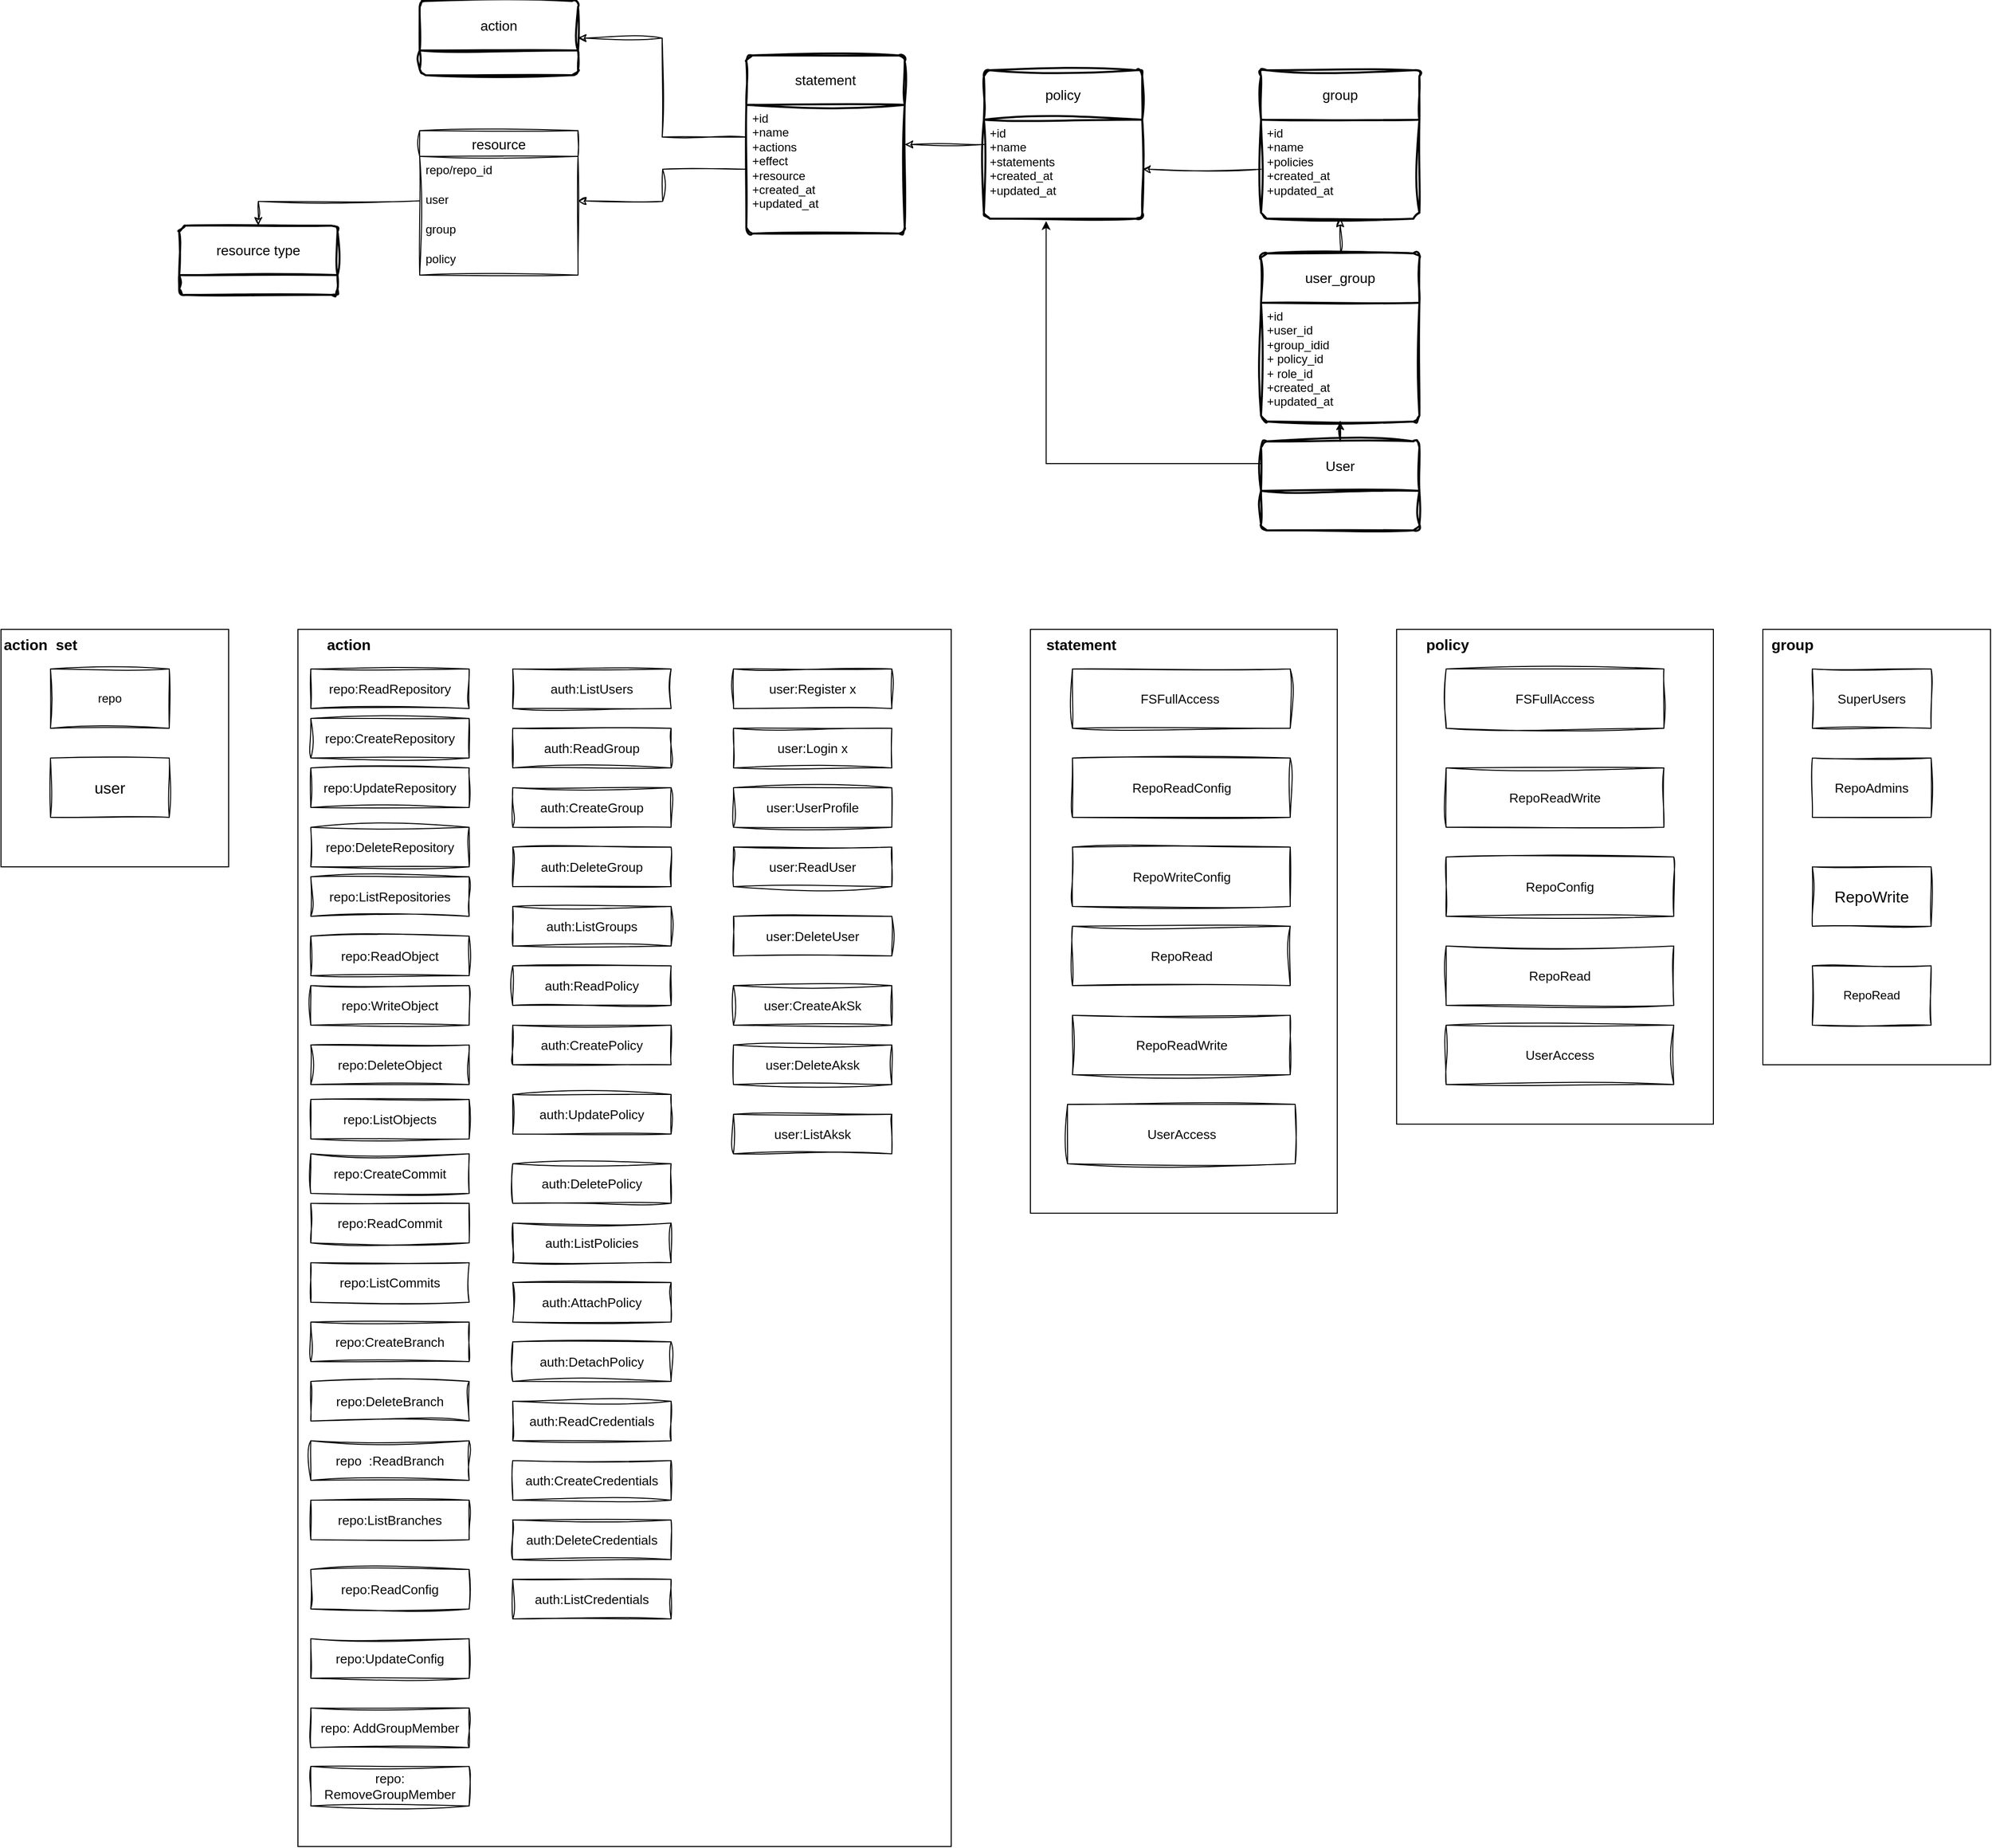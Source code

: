 <mxfile version="23.1.1" type="github">
  <diagram name="第 1 页" id="nxT7Srsqe-B9F_1n1DQQ">
    <mxGraphModel dx="1975" dy="2215" grid="1" gridSize="10" guides="1" tooltips="1" connect="1" arrows="1" fold="1" page="1" pageScale="1" pageWidth="827" pageHeight="1169" math="0" shadow="0">
      <root>
        <mxCell id="0" />
        <mxCell id="1" parent="0" />
        <mxCell id="G2X-WDeKZaXYeicsjy-L-1" value="" style="rounded=0;whiteSpace=wrap;html=1;hachureGap=4;fontFamily=Helvetica;" vertex="1" parent="1">
          <mxGeometry x="2090" y="90" width="230" height="440" as="geometry" />
        </mxCell>
        <mxCell id="G2X-WDeKZaXYeicsjy-L-2" value="&lt;div style=&quot;background-color:#ffffff;color:#080808&quot;&gt;&lt;div style=&quot;font-size: 9.8pt;&quot;&gt;&lt;div&gt;&lt;div style=&quot;font-size: 9.8pt;&quot;&gt;SuperUsers&lt;/div&gt;&lt;/div&gt;&lt;/div&gt;&lt;/div&gt;" style="rounded=0;whiteSpace=wrap;html=1;sketch=1;hachureGap=4;jiggle=2;curveFitting=1;fontFamily=Helvetica;" vertex="1" parent="1">
          <mxGeometry x="2140" y="130" width="120" height="60" as="geometry" />
        </mxCell>
        <mxCell id="G2X-WDeKZaXYeicsjy-L-3" value="&lt;div style=&quot;background-color:#ffffff;color:#080808&quot;&gt;&lt;div style=&quot;font-size: 9.8pt;&quot;&gt;RepoAdmins&lt;/div&gt;&lt;/div&gt;" style="rounded=0;whiteSpace=wrap;html=1;sketch=1;hachureGap=4;jiggle=2;curveFitting=1;fontFamily=Helvetica;" vertex="1" parent="1">
          <mxGeometry x="2140" y="220" width="120" height="60" as="geometry" />
        </mxCell>
        <mxCell id="G2X-WDeKZaXYeicsjy-L-4" value="&lt;font style=&quot;font-size: 16px;&quot;&gt;RepoWrite&lt;/font&gt;" style="rounded=0;whiteSpace=wrap;html=1;sketch=1;hachureGap=4;jiggle=2;curveFitting=1;fontFamily=Helvetica;" vertex="1" parent="1">
          <mxGeometry x="2140" y="330" width="120" height="60" as="geometry" />
        </mxCell>
        <mxCell id="G2X-WDeKZaXYeicsjy-L-5" value="RepoRead" style="rounded=0;whiteSpace=wrap;html=1;sketch=1;hachureGap=4;jiggle=2;curveFitting=1;fontFamily=Helvetica;" vertex="1" parent="1">
          <mxGeometry x="2140" y="430" width="120" height="60" as="geometry" />
        </mxCell>
        <mxCell id="G2X-WDeKZaXYeicsjy-L-6" value="&lt;b&gt;&lt;font style=&quot;font-size: 15px;&quot;&gt;group&lt;/font&gt;&lt;/b&gt;" style="text;html=1;align=center;verticalAlign=middle;whiteSpace=wrap;rounded=0;fontFamily=Helvetica;" vertex="1" parent="1">
          <mxGeometry x="2090" y="90" width="60" height="30" as="geometry" />
        </mxCell>
        <mxCell id="G2X-WDeKZaXYeicsjy-L-7" value="" style="rounded=0;whiteSpace=wrap;html=1;hachureGap=4;fontFamily=Helvetica;" vertex="1" parent="1">
          <mxGeometry x="1720" y="90" width="320" height="500" as="geometry" />
        </mxCell>
        <mxCell id="G2X-WDeKZaXYeicsjy-L-8" value="&lt;div style=&quot;background-color:#ffffff;color:#080808&quot;&gt;&lt;div style=&quot;font-size: 9.8pt;&quot;&gt;&lt;font&gt;FSFullAccess&lt;/font&gt;&lt;/div&gt;&lt;/div&gt;" style="rounded=0;whiteSpace=wrap;html=1;sketch=1;hachureGap=4;jiggle=2;curveFitting=1;fontFamily=Helvetica;" vertex="1" parent="1">
          <mxGeometry x="1770" y="130" width="220" height="60" as="geometry" />
        </mxCell>
        <mxCell id="G2X-WDeKZaXYeicsjy-L-10" value="&lt;div style=&quot;background-color:#ffffff;color:#080808&quot;&gt;&lt;div style=&quot;font-size: 9.8pt;&quot;&gt;RepoReadWrite&lt;br&gt;&lt;/div&gt;&lt;/div&gt;" style="rounded=0;whiteSpace=wrap;html=1;sketch=1;hachureGap=4;jiggle=2;curveFitting=1;fontFamily=Helvetica;" vertex="1" parent="1">
          <mxGeometry x="1770" y="230" width="220" height="60" as="geometry" />
        </mxCell>
        <mxCell id="G2X-WDeKZaXYeicsjy-L-11" value="&lt;div style=&quot;background-color:#ffffff;color:#080808&quot;&gt;&lt;div style=&quot;font-size: 9.8pt;&quot;&gt;RepoConfig&lt;br&gt;&lt;/div&gt;&lt;/div&gt;" style="rounded=0;whiteSpace=wrap;html=1;sketch=1;hachureGap=4;jiggle=2;curveFitting=1;fontFamily=Helvetica;" vertex="1" parent="1">
          <mxGeometry x="1770" y="320" width="230" height="60" as="geometry" />
        </mxCell>
        <mxCell id="G2X-WDeKZaXYeicsjy-L-12" value="&lt;b&gt;&lt;font style=&quot;font-size: 15px;&quot;&gt;policy&lt;/font&gt;&lt;/b&gt;" style="text;html=1;align=center;verticalAlign=middle;whiteSpace=wrap;rounded=0;fontFamily=Helvetica;" vertex="1" parent="1">
          <mxGeometry x="1733" y="90" width="77" height="30" as="geometry" />
        </mxCell>
        <mxCell id="G2X-WDeKZaXYeicsjy-L-13" value="" style="rounded=0;whiteSpace=wrap;html=1;hachureGap=4;fontFamily=Helvetica;" vertex="1" parent="1">
          <mxGeometry x="610" y="90" width="660" height="1230" as="geometry" />
        </mxCell>
        <mxCell id="G2X-WDeKZaXYeicsjy-L-14" value="&lt;div style=&quot;background-color:#ffffff;color:#080808&quot;&gt;&lt;div style=&quot;font-size: 9.8pt;&quot;&gt;&lt;div&gt;&lt;div style=&quot;font-size: 9.8pt;&quot;&gt;repo:ReadRepository&lt;/div&gt;&lt;/div&gt;&lt;/div&gt;&lt;/div&gt;" style="rounded=0;whiteSpace=wrap;html=1;sketch=1;hachureGap=4;jiggle=2;curveFitting=1;fontFamily=Helvetica;" vertex="1" parent="1">
          <mxGeometry x="623" y="130" width="160" height="40" as="geometry" />
        </mxCell>
        <mxCell id="G2X-WDeKZaXYeicsjy-L-15" value="&lt;b&gt;&lt;font style=&quot;font-size: 15px;&quot;&gt;action&lt;/font&gt;&lt;/b&gt;" style="text;html=1;align=center;verticalAlign=middle;whiteSpace=wrap;rounded=0;fontFamily=Helvetica;" vertex="1" parent="1">
          <mxGeometry x="623" y="90" width="77" height="30" as="geometry" />
        </mxCell>
        <mxCell id="G2X-WDeKZaXYeicsjy-L-16" value="&lt;div style=&quot;background-color:#ffffff;color:#080808&quot;&gt;&lt;div style=&quot;font-size: 9.8pt;&quot;&gt;&lt;div&gt;&lt;div style=&quot;font-size: 9.8pt;&quot;&gt;repo:CreateRepository&lt;/div&gt;&lt;/div&gt;&lt;/div&gt;&lt;/div&gt;" style="rounded=0;whiteSpace=wrap;html=1;sketch=1;hachureGap=4;jiggle=2;curveFitting=1;fontFamily=Helvetica;" vertex="1" parent="1">
          <mxGeometry x="623" y="180" width="160" height="40" as="geometry" />
        </mxCell>
        <mxCell id="G2X-WDeKZaXYeicsjy-L-17" value="&lt;div style=&quot;background-color:#ffffff;color:#080808&quot;&gt;&lt;div style=&quot;font-size: 9.8pt;&quot;&gt;&lt;div&gt;&lt;div style=&quot;font-size: 9.8pt;&quot;&gt;repo:UpdateRepository&lt;/div&gt;&lt;/div&gt;&lt;/div&gt;&lt;/div&gt;" style="rounded=0;whiteSpace=wrap;html=1;sketch=1;hachureGap=4;jiggle=2;curveFitting=1;fontFamily=Helvetica;" vertex="1" parent="1">
          <mxGeometry x="623" y="230" width="160" height="40" as="geometry" />
        </mxCell>
        <mxCell id="G2X-WDeKZaXYeicsjy-L-22" value="&lt;div style=&quot;background-color:#ffffff;color:#080808&quot;&gt;&lt;div style=&quot;font-size: 9.8pt;&quot;&gt;&lt;div style=&quot;font-size: 9.8pt;&quot;&gt;repo:ListRepositories&lt;/div&gt;&lt;/div&gt;&lt;/div&gt;" style="rounded=0;whiteSpace=wrap;html=1;sketch=1;hachureGap=4;jiggle=2;curveFitting=1;fontFamily=Helvetica;" vertex="1" parent="1">
          <mxGeometry x="623" y="340" width="160" height="40" as="geometry" />
        </mxCell>
        <mxCell id="G2X-WDeKZaXYeicsjy-L-23" value="&lt;div style=&quot;background-color:#ffffff;color:#080808&quot;&gt;&lt;div style=&quot;font-size: 9.8pt;&quot;&gt;&lt;div style=&quot;font-size: 9.8pt;&quot;&gt;repo:ReadObject&lt;/div&gt;&lt;/div&gt;&lt;/div&gt;" style="rounded=0;whiteSpace=wrap;html=1;sketch=1;hachureGap=4;jiggle=2;curveFitting=1;fontFamily=Helvetica;" vertex="1" parent="1">
          <mxGeometry x="623" y="400" width="160" height="40" as="geometry" />
        </mxCell>
        <mxCell id="G2X-WDeKZaXYeicsjy-L-24" value="&lt;div style=&quot;background-color:#ffffff;color:#080808&quot;&gt;&lt;div style=&quot;font-size: 9.8pt;&quot;&gt;&lt;div style=&quot;font-size: 9.8pt;&quot;&gt;repo:WriteObject&lt;/div&gt;&lt;/div&gt;&lt;/div&gt;" style="rounded=0;whiteSpace=wrap;html=1;sketch=1;hachureGap=4;jiggle=2;curveFitting=1;fontFamily=Helvetica;" vertex="1" parent="1">
          <mxGeometry x="623" y="450" width="160" height="40" as="geometry" />
        </mxCell>
        <mxCell id="G2X-WDeKZaXYeicsjy-L-25" value="&lt;div style=&quot;background-color:#ffffff;color:#080808&quot;&gt;&lt;div style=&quot;font-size: 9.8pt;&quot;&gt;&lt;div style=&quot;font-size: 9.8pt;&quot;&gt;repo:DeleteObject&lt;/div&gt;&lt;/div&gt;&lt;/div&gt;" style="rounded=0;whiteSpace=wrap;html=1;sketch=1;hachureGap=4;jiggle=2;curveFitting=1;fontFamily=Helvetica;" vertex="1" parent="1">
          <mxGeometry x="623" y="510" width="160" height="40" as="geometry" />
        </mxCell>
        <mxCell id="G2X-WDeKZaXYeicsjy-L-26" value="&lt;div style=&quot;background-color:#ffffff;color:#080808&quot;&gt;&lt;div style=&quot;font-size: 9.8pt;&quot;&gt;&lt;div style=&quot;font-size: 9.8pt;&quot;&gt;repo:ListObjects&lt;/div&gt;&lt;/div&gt;&lt;/div&gt;" style="rounded=0;whiteSpace=wrap;html=1;sketch=1;hachureGap=4;jiggle=2;curveFitting=1;fontFamily=Helvetica;" vertex="1" parent="1">
          <mxGeometry x="623" y="565" width="160" height="40" as="geometry" />
        </mxCell>
        <mxCell id="G2X-WDeKZaXYeicsjy-L-27" value="&lt;div style=&quot;background-color:#ffffff;color:#080808&quot;&gt;&lt;div style=&quot;font-size: 9.8pt;&quot;&gt;&lt;div style=&quot;font-size: 9.8pt;&quot;&gt;&lt;div style=&quot;font-size: 9.8pt;&quot;&gt;repo:CreateCommit&lt;/div&gt;&lt;/div&gt;&lt;/div&gt;&lt;/div&gt;" style="rounded=0;whiteSpace=wrap;html=1;sketch=1;hachureGap=4;jiggle=2;curveFitting=1;fontFamily=Helvetica;" vertex="1" parent="1">
          <mxGeometry x="623" y="620" width="160" height="40" as="geometry" />
        </mxCell>
        <mxCell id="G2X-WDeKZaXYeicsjy-L-29" value="&lt;div style=&quot;background-color:#ffffff;color:#080808&quot;&gt;&lt;div style=&quot;font-size: 9.8pt;&quot;&gt;&lt;div style=&quot;font-size: 9.8pt;&quot;&gt;&lt;div&gt;&lt;div style=&quot;font-size: 9.8pt;&quot;&gt;repo:ReadCommit&lt;/div&gt;&lt;/div&gt;&lt;/div&gt;&lt;/div&gt;&lt;/div&gt;" style="rounded=0;whiteSpace=wrap;html=1;sketch=1;hachureGap=4;jiggle=2;curveFitting=1;fontFamily=Helvetica;" vertex="1" parent="1">
          <mxGeometry x="623" y="670" width="160" height="40" as="geometry" />
        </mxCell>
        <mxCell id="G2X-WDeKZaXYeicsjy-L-30" value="&lt;div style=&quot;background-color:#ffffff;color:#080808&quot;&gt;&lt;div style=&quot;font-size: 9.8pt;&quot;&gt;&lt;div style=&quot;font-size: 9.8pt;&quot;&gt;&lt;div&gt;&lt;div style=&quot;font-size: 9.8pt;&quot;&gt;repo:ListCommits&lt;/div&gt;&lt;/div&gt;&lt;/div&gt;&lt;/div&gt;&lt;/div&gt;" style="rounded=0;whiteSpace=wrap;html=1;sketch=1;hachureGap=4;jiggle=2;curveFitting=1;fontFamily=Helvetica;" vertex="1" parent="1">
          <mxGeometry x="623" y="730" width="160" height="40" as="geometry" />
        </mxCell>
        <mxCell id="G2X-WDeKZaXYeicsjy-L-31" value="&lt;div style=&quot;background-color:#ffffff;color:#080808&quot;&gt;&lt;div style=&quot;font-size: 9.8pt;&quot;&gt;&lt;div style=&quot;font-size: 9.8pt;&quot;&gt;&lt;div&gt;&lt;div style=&quot;font-size: 9.8pt;&quot;&gt;repo:CreateBranch&lt;/div&gt;&lt;/div&gt;&lt;/div&gt;&lt;/div&gt;&lt;/div&gt;" style="rounded=0;whiteSpace=wrap;html=1;sketch=1;hachureGap=4;jiggle=2;curveFitting=1;fontFamily=Helvetica;" vertex="1" parent="1">
          <mxGeometry x="623" y="790" width="160" height="40" as="geometry" />
        </mxCell>
        <mxCell id="G2X-WDeKZaXYeicsjy-L-32" value="&lt;div style=&quot;background-color:#ffffff;color:#080808&quot;&gt;&lt;div style=&quot;font-size: 9.8pt;&quot;&gt;&lt;div style=&quot;font-size: 9.8pt;&quot;&gt;&lt;div&gt;&lt;div style=&quot;font-size: 9.8pt;&quot;&gt;repo:DeleteBranch&lt;/div&gt;&lt;/div&gt;&lt;/div&gt;&lt;/div&gt;&lt;/div&gt;" style="rounded=0;whiteSpace=wrap;html=1;sketch=1;hachureGap=4;jiggle=2;curveFitting=1;fontFamily=Helvetica;" vertex="1" parent="1">
          <mxGeometry x="623" y="850" width="160" height="40" as="geometry" />
        </mxCell>
        <mxCell id="G2X-WDeKZaXYeicsjy-L-33" value="&lt;div style=&quot;background-color:#ffffff;color:#080808&quot;&gt;&lt;div style=&quot;font-size: 9.8pt;&quot;&gt;&lt;div style=&quot;font-size: 9.8pt;&quot;&gt;&lt;div&gt;&lt;div style=&quot;font-size: 9.8pt;&quot;&gt;repo&amp;nbsp; :ReadBranch&lt;/div&gt;&lt;/div&gt;&lt;/div&gt;&lt;/div&gt;&lt;/div&gt;" style="rounded=0;whiteSpace=wrap;html=1;sketch=1;hachureGap=4;jiggle=2;curveFitting=1;fontFamily=Helvetica;" vertex="1" parent="1">
          <mxGeometry x="623" y="910" width="160" height="40" as="geometry" />
        </mxCell>
        <mxCell id="G2X-WDeKZaXYeicsjy-L-35" value="&lt;div style=&quot;background-color:#ffffff;color:#080808&quot;&gt;&lt;div style=&quot;font-size: 9.8pt;&quot;&gt;&lt;div style=&quot;font-size: 9.8pt;&quot;&gt;&lt;div&gt;&lt;div style=&quot;font-size: 9.8pt;&quot;&gt;repo:ListBranches&lt;/div&gt;&lt;/div&gt;&lt;/div&gt;&lt;/div&gt;&lt;/div&gt;" style="rounded=0;whiteSpace=wrap;html=1;sketch=1;hachureGap=4;jiggle=2;curveFitting=1;fontFamily=Helvetica;" vertex="1" parent="1">
          <mxGeometry x="623" y="970" width="160" height="40" as="geometry" />
        </mxCell>
        <mxCell id="G2X-WDeKZaXYeicsjy-L-39" value="&lt;div style=&quot;background-color:#ffffff;color:#080808&quot;&gt;&lt;div style=&quot;font-size: 9.8pt;&quot;&gt;&lt;div style=&quot;font-size: 9.8pt;&quot;&gt;&lt;div style=&quot;font-size: 9.8pt;&quot;&gt;&lt;div&gt;&lt;div style=&quot;font-size: 9.8pt;&quot;&gt;repo:ReadConfig&lt;/div&gt;&lt;/div&gt;&lt;/div&gt;&lt;/div&gt;&lt;/div&gt;&lt;/div&gt;" style="rounded=0;whiteSpace=wrap;html=1;sketch=1;hachureGap=4;jiggle=2;curveFitting=1;fontFamily=Helvetica;" vertex="1" parent="1">
          <mxGeometry x="623" y="1040" width="160" height="40" as="geometry" />
        </mxCell>
        <mxCell id="G2X-WDeKZaXYeicsjy-L-40" value="&lt;div style=&quot;background-color:#ffffff;color:#080808&quot;&gt;&lt;div style=&quot;font-size: 9.8pt;&quot;&gt;&lt;div style=&quot;font-size: 9.8pt;&quot;&gt;&lt;div&gt;&lt;div style=&quot;font-size: 9.8pt;&quot;&gt;user:Login x&lt;/div&gt;&lt;/div&gt;&lt;/div&gt;&lt;/div&gt;&lt;/div&gt;" style="rounded=0;whiteSpace=wrap;html=1;sketch=1;hachureGap=4;jiggle=2;curveFitting=1;fontFamily=Helvetica;" vertex="1" parent="1">
          <mxGeometry x="1050" y="190" width="160" height="40" as="geometry" />
        </mxCell>
        <mxCell id="G2X-WDeKZaXYeicsjy-L-42" value="&lt;div style=&quot;background-color:#ffffff;color:#080808&quot;&gt;&lt;div style=&quot;font-size: 9.8pt;&quot;&gt;&lt;div style=&quot;font-size: 9.8pt;&quot;&gt;&lt;div style=&quot;font-size: 9.8pt;&quot;&gt;user:ReadUser&lt;/div&gt;&lt;/div&gt;&lt;/div&gt;&lt;/div&gt;" style="rounded=0;whiteSpace=wrap;html=1;sketch=1;hachureGap=4;jiggle=2;curveFitting=1;fontFamily=Helvetica;" vertex="1" parent="1">
          <mxGeometry x="1050" y="310" width="160" height="40" as="geometry" />
        </mxCell>
        <mxCell id="G2X-WDeKZaXYeicsjy-L-43" value="&lt;div style=&quot;background-color:#ffffff;color:#080808&quot;&gt;&lt;div style=&quot;font-size: 9.8pt;&quot;&gt;&lt;div style=&quot;font-size: 9.8pt;&quot;&gt;&lt;div&gt;&lt;div style=&quot;font-size: 9.8pt;&quot;&gt;auth:ListUsers&lt;/div&gt;&lt;/div&gt;&lt;/div&gt;&lt;/div&gt;&lt;/div&gt;" style="rounded=0;whiteSpace=wrap;html=1;sketch=1;hachureGap=4;jiggle=2;curveFitting=1;fontFamily=Helvetica;" vertex="1" parent="1">
          <mxGeometry x="827" y="130" width="160" height="40" as="geometry" />
        </mxCell>
        <mxCell id="G2X-WDeKZaXYeicsjy-L-44" value="&lt;div style=&quot;background-color:#ffffff;color:#080808&quot;&gt;&lt;div style=&quot;font-size: 9.8pt;&quot;&gt;&lt;div style=&quot;font-size: 9.8pt;&quot;&gt;&lt;div&gt;&lt;div style=&quot;font-size: 9.8pt;&quot;&gt;auth:ReadGroup&lt;/div&gt;&lt;/div&gt;&lt;/div&gt;&lt;/div&gt;&lt;/div&gt;" style="rounded=0;whiteSpace=wrap;html=1;sketch=1;hachureGap=4;jiggle=2;curveFitting=1;fontFamily=Helvetica;" vertex="1" parent="1">
          <mxGeometry x="827" y="190" width="160" height="40" as="geometry" />
        </mxCell>
        <mxCell id="G2X-WDeKZaXYeicsjy-L-45" value="&lt;div style=&quot;background-color:#ffffff;color:#080808&quot;&gt;&lt;div style=&quot;font-size: 9.8pt;&quot;&gt;&lt;div style=&quot;font-size: 9.8pt;&quot;&gt;&lt;div&gt;&lt;div style=&quot;font-size: 9.8pt;&quot;&gt;auth:CreateGroup&lt;/div&gt;&lt;/div&gt;&lt;/div&gt;&lt;/div&gt;&lt;/div&gt;" style="rounded=0;whiteSpace=wrap;html=1;sketch=1;hachureGap=4;jiggle=2;curveFitting=1;fontFamily=Helvetica;" vertex="1" parent="1">
          <mxGeometry x="827" y="250" width="160" height="40" as="geometry" />
        </mxCell>
        <mxCell id="G2X-WDeKZaXYeicsjy-L-46" value="&lt;div style=&quot;background-color:#ffffff;color:#080808&quot;&gt;&lt;div style=&quot;font-size: 9.8pt;&quot;&gt;&lt;div style=&quot;font-size: 9.8pt;&quot;&gt;&lt;div style=&quot;font-size: 9.8pt;&quot;&gt;&lt;div&gt;&lt;div style=&quot;font-size: 9.8pt;&quot;&gt;auth:DeleteGroup&lt;/div&gt;&lt;/div&gt;&lt;/div&gt;&lt;/div&gt;&lt;/div&gt;&lt;/div&gt;" style="rounded=0;whiteSpace=wrap;html=1;sketch=1;hachureGap=4;jiggle=2;curveFitting=1;fontFamily=Helvetica;" vertex="1" parent="1">
          <mxGeometry x="827" y="310" width="160" height="40" as="geometry" />
        </mxCell>
        <mxCell id="G2X-WDeKZaXYeicsjy-L-47" value="&lt;div style=&quot;background-color:#ffffff;color:#080808&quot;&gt;&lt;div style=&quot;font-size: 9.8pt;&quot;&gt;&lt;div style=&quot;font-size: 9.8pt;&quot;&gt;&lt;div style=&quot;font-size: 9.8pt;&quot;&gt;&lt;div&gt;&lt;div style=&quot;font-size: 9.8pt;&quot;&gt;auth:ListGroups&lt;/div&gt;&lt;/div&gt;&lt;/div&gt;&lt;/div&gt;&lt;/div&gt;&lt;/div&gt;" style="rounded=0;whiteSpace=wrap;html=1;sketch=1;hachureGap=4;jiggle=2;curveFitting=1;fontFamily=Helvetica;" vertex="1" parent="1">
          <mxGeometry x="827" y="370" width="160" height="40" as="geometry" />
        </mxCell>
        <mxCell id="G2X-WDeKZaXYeicsjy-L-50" value="&lt;div style=&quot;background-color:#ffffff;color:#080808&quot;&gt;&lt;div style=&quot;font-size: 9.8pt;&quot;&gt;&lt;div style=&quot;font-size: 9.8pt;&quot;&gt;&lt;div style=&quot;font-size: 9.8pt;&quot;&gt;&lt;div&gt;&lt;div style=&quot;font-size: 9.8pt;&quot;&gt;auth:ReadPolicy&lt;/div&gt;&lt;/div&gt;&lt;/div&gt;&lt;/div&gt;&lt;/div&gt;&lt;/div&gt;" style="rounded=0;whiteSpace=wrap;html=1;sketch=1;hachureGap=4;jiggle=2;curveFitting=1;fontFamily=Helvetica;" vertex="1" parent="1">
          <mxGeometry x="827" y="430" width="160" height="40" as="geometry" />
        </mxCell>
        <mxCell id="G2X-WDeKZaXYeicsjy-L-51" value="&lt;div style=&quot;background-color:#ffffff;color:#080808&quot;&gt;&lt;div style=&quot;font-size: 9.8pt;&quot;&gt;&lt;div style=&quot;font-size: 9.8pt;&quot;&gt;&lt;div style=&quot;font-size: 9.8pt;&quot;&gt;&lt;div&gt;&lt;div style=&quot;font-size: 9.8pt;&quot;&gt;auth:CreatePolicy&lt;/div&gt;&lt;/div&gt;&lt;/div&gt;&lt;/div&gt;&lt;/div&gt;&lt;/div&gt;" style="rounded=0;whiteSpace=wrap;html=1;sketch=1;hachureGap=4;jiggle=2;curveFitting=1;fontFamily=Helvetica;" vertex="1" parent="1">
          <mxGeometry x="827" y="490" width="160" height="40" as="geometry" />
        </mxCell>
        <mxCell id="G2X-WDeKZaXYeicsjy-L-52" value="&lt;div style=&quot;background-color:#ffffff;color:#080808&quot;&gt;&lt;div style=&quot;font-size: 9.8pt;&quot;&gt;&lt;div style=&quot;font-size: 9.8pt;&quot;&gt;&lt;div style=&quot;font-size: 9.8pt;&quot;&gt;&lt;div&gt;&lt;div style=&quot;font-size: 9.8pt;&quot;&gt;auth:UpdatePolicy&lt;/div&gt;&lt;/div&gt;&lt;/div&gt;&lt;/div&gt;&lt;/div&gt;&lt;/div&gt;" style="rounded=0;whiteSpace=wrap;html=1;sketch=1;hachureGap=4;jiggle=2;curveFitting=1;fontFamily=Helvetica;" vertex="1" parent="1">
          <mxGeometry x="827" y="560" width="160" height="40" as="geometry" />
        </mxCell>
        <mxCell id="G2X-WDeKZaXYeicsjy-L-53" value="&lt;div style=&quot;background-color:#ffffff;color:#080808&quot;&gt;&lt;div style=&quot;font-size: 9.8pt;&quot;&gt;&lt;div style=&quot;font-size: 9.8pt;&quot;&gt;&lt;div style=&quot;font-size: 9.8pt;&quot;&gt;&lt;div&gt;&lt;div style=&quot;font-size: 9.8pt;&quot;&gt;auth:DeletePolicy&lt;/div&gt;&lt;/div&gt;&lt;/div&gt;&lt;/div&gt;&lt;/div&gt;&lt;/div&gt;" style="rounded=0;whiteSpace=wrap;html=1;sketch=1;hachureGap=4;jiggle=2;curveFitting=1;fontFamily=Helvetica;" vertex="1" parent="1">
          <mxGeometry x="827" y="630" width="160" height="40" as="geometry" />
        </mxCell>
        <mxCell id="G2X-WDeKZaXYeicsjy-L-54" value="&lt;div style=&quot;background-color:#ffffff;color:#080808&quot;&gt;&lt;div style=&quot;font-size: 9.8pt;&quot;&gt;&lt;div style=&quot;font-size: 9.8pt;&quot;&gt;&lt;div style=&quot;font-size: 9.8pt;&quot;&gt;&lt;div style=&quot;font-size: 9.8pt;&quot;&gt;&lt;div&gt;&lt;div style=&quot;font-size: 9.8pt;&quot;&gt;auth:ListPolicies&lt;/div&gt;&lt;/div&gt;&lt;/div&gt;&lt;/div&gt;&lt;/div&gt;&lt;/div&gt;&lt;/div&gt;" style="rounded=0;whiteSpace=wrap;html=1;sketch=1;hachureGap=4;jiggle=2;curveFitting=1;fontFamily=Helvetica;" vertex="1" parent="1">
          <mxGeometry x="827" y="690" width="160" height="40" as="geometry" />
        </mxCell>
        <mxCell id="G2X-WDeKZaXYeicsjy-L-55" value="&lt;div style=&quot;background-color:#ffffff;color:#080808&quot;&gt;&lt;div style=&quot;font-size: 9.8pt;&quot;&gt;&lt;div style=&quot;font-size: 9.8pt;&quot;&gt;&lt;div style=&quot;font-size: 9.8pt;&quot;&gt;&lt;div style=&quot;font-size: 9.8pt;&quot;&gt;&lt;div&gt;&lt;div style=&quot;font-size: 9.8pt;&quot;&gt;auth:AttachPolicy&lt;/div&gt;&lt;/div&gt;&lt;/div&gt;&lt;/div&gt;&lt;/div&gt;&lt;/div&gt;&lt;/div&gt;" style="rounded=0;whiteSpace=wrap;html=1;sketch=1;hachureGap=4;jiggle=2;curveFitting=1;fontFamily=Helvetica;" vertex="1" parent="1">
          <mxGeometry x="827" y="750" width="160" height="40" as="geometry" />
        </mxCell>
        <mxCell id="G2X-WDeKZaXYeicsjy-L-56" value="&lt;div style=&quot;background-color:#ffffff;color:#080808&quot;&gt;&lt;div style=&quot;font-size: 9.8pt;&quot;&gt;&lt;div style=&quot;font-size: 9.8pt;&quot;&gt;&lt;div style=&quot;font-size: 9.8pt;&quot;&gt;&lt;div style=&quot;font-size: 9.8pt;&quot;&gt;&lt;div style=&quot;font-size: 9.8pt;&quot;&gt;&lt;div&gt;&lt;div style=&quot;font-size: 9.8pt;&quot;&gt;auth:DetachPolicy&lt;/div&gt;&lt;/div&gt;&lt;/div&gt;&lt;/div&gt;&lt;/div&gt;&lt;/div&gt;&lt;/div&gt;&lt;/div&gt;" style="rounded=0;whiteSpace=wrap;html=1;sketch=1;hachureGap=4;jiggle=2;curveFitting=1;fontFamily=Helvetica;" vertex="1" parent="1">
          <mxGeometry x="827" y="810" width="160" height="40" as="geometry" />
        </mxCell>
        <mxCell id="G2X-WDeKZaXYeicsjy-L-57" value="&lt;div style=&quot;background-color:#ffffff;color:#080808&quot;&gt;&lt;div style=&quot;font-size: 9.8pt;&quot;&gt;&lt;div style=&quot;font-size: 9.8pt;&quot;&gt;&lt;div style=&quot;font-size: 9.8pt;&quot;&gt;&lt;div style=&quot;font-size: 9.8pt;&quot;&gt;&lt;div&gt;&lt;div style=&quot;font-size: 9.8pt;&quot;&gt;auth:ReadCredentials&lt;/div&gt;&lt;/div&gt;&lt;/div&gt;&lt;/div&gt;&lt;/div&gt;&lt;/div&gt;&lt;/div&gt;" style="rounded=0;whiteSpace=wrap;html=1;sketch=1;hachureGap=4;jiggle=2;curveFitting=1;fontFamily=Helvetica;" vertex="1" parent="1">
          <mxGeometry x="827" y="870" width="160" height="40" as="geometry" />
        </mxCell>
        <mxCell id="G2X-WDeKZaXYeicsjy-L-58" value="&lt;div style=&quot;background-color:#ffffff;color:#080808&quot;&gt;&lt;div style=&quot;font-size: 9.8pt;&quot;&gt;&lt;div style=&quot;font-size: 9.8pt;&quot;&gt;&lt;div style=&quot;font-size: 9.8pt;&quot;&gt;&lt;div style=&quot;font-size: 9.8pt;&quot;&gt;&lt;div&gt;&lt;div style=&quot;font-size: 9.8pt;&quot;&gt;auth:CreateCredentials&lt;/div&gt;&lt;/div&gt;&lt;/div&gt;&lt;/div&gt;&lt;/div&gt;&lt;/div&gt;&lt;/div&gt;" style="rounded=0;whiteSpace=wrap;html=1;sketch=1;hachureGap=4;jiggle=2;curveFitting=1;fontFamily=Helvetica;" vertex="1" parent="1">
          <mxGeometry x="827" y="930" width="160" height="40" as="geometry" />
        </mxCell>
        <mxCell id="G2X-WDeKZaXYeicsjy-L-59" value="&lt;div style=&quot;background-color:#ffffff;color:#080808&quot;&gt;&lt;div style=&quot;font-size: 9.8pt;&quot;&gt;&lt;div style=&quot;font-size: 9.8pt;&quot;&gt;&lt;div style=&quot;font-size: 9.8pt;&quot;&gt;&lt;div style=&quot;font-size: 9.8pt;&quot;&gt;&lt;div style=&quot;font-size: 9.8pt;&quot;&gt;&lt;div&gt;&lt;div style=&quot;font-size: 9.8pt;&quot;&gt;auth:DeleteCredentials&lt;/div&gt;&lt;/div&gt;&lt;/div&gt;&lt;/div&gt;&lt;/div&gt;&lt;/div&gt;&lt;/div&gt;&lt;/div&gt;" style="rounded=0;whiteSpace=wrap;html=1;sketch=1;hachureGap=4;jiggle=2;curveFitting=1;fontFamily=Helvetica;" vertex="1" parent="1">
          <mxGeometry x="827" y="990" width="160" height="40" as="geometry" />
        </mxCell>
        <mxCell id="G2X-WDeKZaXYeicsjy-L-60" value="&lt;div style=&quot;background-color:#ffffff;color:#080808&quot;&gt;&lt;div style=&quot;font-size: 9.8pt;&quot;&gt;&lt;div style=&quot;font-size: 9.8pt;&quot;&gt;&lt;div style=&quot;font-size: 9.8pt;&quot;&gt;&lt;div style=&quot;font-size: 9.8pt;&quot;&gt;&lt;div style=&quot;font-size: 9.8pt;&quot;&gt;&lt;div&gt;&lt;div style=&quot;font-size: 9.8pt;&quot;&gt;auth:ListCredentials&lt;/div&gt;&lt;/div&gt;&lt;/div&gt;&lt;/div&gt;&lt;/div&gt;&lt;/div&gt;&lt;/div&gt;&lt;/div&gt;" style="rounded=0;whiteSpace=wrap;html=1;sketch=1;hachureGap=4;jiggle=2;curveFitting=1;fontFamily=Helvetica;" vertex="1" parent="1">
          <mxGeometry x="827" y="1050" width="160" height="40" as="geometry" />
        </mxCell>
        <mxCell id="G2X-WDeKZaXYeicsjy-L-68" value="" style="rounded=0;whiteSpace=wrap;html=1;hachureGap=4;fontFamily=Helvetica;" vertex="1" parent="1">
          <mxGeometry x="310" y="90" width="230" height="240" as="geometry" />
        </mxCell>
        <mxCell id="G2X-WDeKZaXYeicsjy-L-69" value="repo" style="rounded=0;whiteSpace=wrap;html=1;sketch=1;hachureGap=4;jiggle=2;curveFitting=1;fontFamily=Helvetica;" vertex="1" parent="1">
          <mxGeometry x="360" y="130" width="120" height="60" as="geometry" />
        </mxCell>
        <mxCell id="G2X-WDeKZaXYeicsjy-L-70" value="&lt;font style=&quot;font-size: 16px;&quot;&gt;user&lt;/font&gt;" style="rounded=0;whiteSpace=wrap;html=1;sketch=1;hachureGap=4;jiggle=2;curveFitting=1;fontFamily=Helvetica;" vertex="1" parent="1">
          <mxGeometry x="360" y="220" width="120" height="60" as="geometry" />
        </mxCell>
        <mxCell id="G2X-WDeKZaXYeicsjy-L-73" value="&lt;b&gt;&lt;font style=&quot;font-size: 15px;&quot;&gt;action&amp;nbsp; set&lt;/font&gt;&lt;/b&gt;" style="text;html=1;align=center;verticalAlign=middle;whiteSpace=wrap;rounded=0;fontFamily=Helvetica;" vertex="1" parent="1">
          <mxGeometry x="310" y="90" width="80" height="30" as="geometry" />
        </mxCell>
        <mxCell id="G2X-WDeKZaXYeicsjy-L-75" value="&lt;div style=&quot;background-color:#ffffff;color:#080808&quot;&gt;&lt;div style=&quot;font-size: 9.8pt;&quot;&gt;&lt;div style=&quot;font-size: 9.8pt;&quot;&gt;RepoRead&lt;br&gt;&lt;/div&gt;&lt;/div&gt;&lt;/div&gt;" style="rounded=0;whiteSpace=wrap;html=1;sketch=1;hachureGap=4;jiggle=2;curveFitting=1;fontFamily=Helvetica;" vertex="1" parent="1">
          <mxGeometry x="1770" y="410" width="230" height="60" as="geometry" />
        </mxCell>
        <mxCell id="G2X-WDeKZaXYeicsjy-L-76" value="&lt;div style=&quot;background-color:#ffffff;color:#080808&quot;&gt;&lt;div style=&quot;font-size: 9.8pt;&quot;&gt;&lt;div style=&quot;font-size: 9.8pt;&quot;&gt;UserAccess&lt;br&gt;&lt;/div&gt;&lt;/div&gt;&lt;/div&gt;" style="rounded=0;whiteSpace=wrap;html=1;sketch=1;hachureGap=4;jiggle=2;curveFitting=1;fontFamily=Helvetica;" vertex="1" parent="1">
          <mxGeometry x="1770" y="490" width="230" height="60" as="geometry" />
        </mxCell>
        <mxCell id="G2X-WDeKZaXYeicsjy-L-78" value="" style="rounded=0;whiteSpace=wrap;html=1;hachureGap=4;fontFamily=Helvetica;" vertex="1" parent="1">
          <mxGeometry x="1350" y="90" width="310" height="590" as="geometry" />
        </mxCell>
        <mxCell id="G2X-WDeKZaXYeicsjy-L-79" value="&lt;div style=&quot;background-color:#ffffff;color:#080808&quot;&gt;&lt;div style=&quot;font-size: 9.8pt;&quot;&gt;&lt;div style=&quot;font-size: 9.8pt;&quot;&gt;FSFullAccess&amp;nbsp;&lt;br&gt;&lt;/div&gt;&lt;/div&gt;&lt;/div&gt;" style="rounded=0;whiteSpace=wrap;html=1;sketch=1;hachureGap=4;jiggle=2;curveFitting=1;fontFamily=Helvetica;" vertex="1" parent="1">
          <mxGeometry x="1392.5" y="130" width="220" height="60" as="geometry" />
        </mxCell>
        <mxCell id="G2X-WDeKZaXYeicsjy-L-81" value="&lt;div style=&quot;background-color:#ffffff;color:#080808&quot;&gt;&lt;div style=&quot;font-size: 9.8pt;&quot;&gt;&lt;div&gt;&lt;div style=&quot;font-size: 9.8pt;&quot;&gt;RepoReadWrite&lt;/div&gt;&lt;/div&gt;&lt;/div&gt;&lt;/div&gt;" style="rounded=0;whiteSpace=wrap;html=1;sketch=1;hachureGap=4;jiggle=2;curveFitting=1;fontFamily=Helvetica;" vertex="1" parent="1">
          <mxGeometry x="1392.5" y="480" width="220" height="60" as="geometry" />
        </mxCell>
        <mxCell id="G2X-WDeKZaXYeicsjy-L-83" value="&lt;b&gt;&lt;font style=&quot;font-size: 15px;&quot;&gt;statement&lt;/font&gt;&lt;/b&gt;" style="text;html=1;align=center;verticalAlign=middle;whiteSpace=wrap;rounded=0;fontFamily=Helvetica;" vertex="1" parent="1">
          <mxGeometry x="1363" y="90" width="77" height="30" as="geometry" />
        </mxCell>
        <mxCell id="G2X-WDeKZaXYeicsjy-L-87" value="resource" style="swimlane;fontStyle=0;childLayout=stackLayout;horizontal=1;startSize=26;horizontalStack=0;resizeParent=1;resizeParentMax=0;resizeLast=0;collapsible=1;marginBottom=0;align=center;fontSize=14;sketch=1;hachureGap=4;jiggle=2;curveFitting=1;" vertex="1" parent="1">
          <mxGeometry x="733" y="-414" width="160" height="146" as="geometry" />
        </mxCell>
        <mxCell id="G2X-WDeKZaXYeicsjy-L-88" value="repo/repo_id" style="text;strokeColor=none;fillColor=none;spacingLeft=4;spacingRight=4;overflow=hidden;rotatable=0;points=[[0,0.5],[1,0.5]];portConstraint=eastwest;fontSize=12;whiteSpace=wrap;html=1;" vertex="1" parent="G2X-WDeKZaXYeicsjy-L-87">
          <mxGeometry y="26" width="160" height="30" as="geometry" />
        </mxCell>
        <mxCell id="G2X-WDeKZaXYeicsjy-L-93" value="user" style="text;strokeColor=none;fillColor=none;spacingLeft=4;spacingRight=4;overflow=hidden;rotatable=0;points=[[0,0.5],[1,0.5]];portConstraint=eastwest;fontSize=12;whiteSpace=wrap;html=1;" vertex="1" parent="G2X-WDeKZaXYeicsjy-L-87">
          <mxGeometry y="56" width="160" height="30" as="geometry" />
        </mxCell>
        <mxCell id="G2X-WDeKZaXYeicsjy-L-94" value="group" style="text;strokeColor=none;fillColor=none;spacingLeft=4;spacingRight=4;overflow=hidden;rotatable=0;points=[[0,0.5],[1,0.5]];portConstraint=eastwest;fontSize=12;whiteSpace=wrap;html=1;" vertex="1" parent="G2X-WDeKZaXYeicsjy-L-87">
          <mxGeometry y="86" width="160" height="30" as="geometry" />
        </mxCell>
        <mxCell id="G2X-WDeKZaXYeicsjy-L-95" value="policy" style="text;strokeColor=none;fillColor=none;spacingLeft=4;spacingRight=4;overflow=hidden;rotatable=0;points=[[0,0.5],[1,0.5]];portConstraint=eastwest;fontSize=12;whiteSpace=wrap;html=1;" vertex="1" parent="G2X-WDeKZaXYeicsjy-L-87">
          <mxGeometry y="116" width="160" height="30" as="geometry" />
        </mxCell>
        <mxCell id="G2X-WDeKZaXYeicsjy-L-96" value="policy" style="swimlane;childLayout=stackLayout;horizontal=1;startSize=50;horizontalStack=0;rounded=1;fontSize=14;fontStyle=0;strokeWidth=2;resizeParent=0;resizeLast=1;shadow=0;dashed=0;align=center;arcSize=4;whiteSpace=wrap;html=1;sketch=1;hachureGap=4;jiggle=2;curveFitting=1;" vertex="1" parent="1">
          <mxGeometry x="1303" y="-475" width="160" height="150" as="geometry" />
        </mxCell>
        <mxCell id="G2X-WDeKZaXYeicsjy-L-97" value="+id&lt;br&gt;+name&lt;br&gt;+statements&lt;br&gt;+created_at&lt;br style=&quot;border-color: var(--border-color);&quot;&gt;+updated_at" style="align=left;strokeColor=none;fillColor=none;spacingLeft=4;fontSize=12;verticalAlign=top;resizable=0;rotatable=0;part=1;html=1;sketch=1;hachureGap=4;jiggle=2;curveFitting=1;" vertex="1" parent="G2X-WDeKZaXYeicsjy-L-96">
          <mxGeometry y="50" width="160" height="100" as="geometry" />
        </mxCell>
        <mxCell id="G2X-WDeKZaXYeicsjy-L-98" value="statement" style="swimlane;childLayout=stackLayout;horizontal=1;startSize=50;horizontalStack=0;rounded=1;fontSize=14;fontStyle=0;strokeWidth=2;resizeParent=0;resizeLast=1;shadow=0;dashed=0;align=center;arcSize=4;whiteSpace=wrap;html=1;sketch=1;hachureGap=4;jiggle=2;curveFitting=1;" vertex="1" parent="1">
          <mxGeometry x="1063" y="-490" width="160" height="180" as="geometry" />
        </mxCell>
        <mxCell id="G2X-WDeKZaXYeicsjy-L-99" value="+id&lt;br&gt;+name&lt;br&gt;+actions&lt;br style=&quot;border-color: var(--border-color);&quot;&gt;+effect&lt;br style=&quot;border-color: var(--border-color);&quot;&gt;+resource&lt;br&gt;+created_at&lt;br&gt;+updated_at" style="align=left;strokeColor=none;fillColor=none;spacingLeft=4;fontSize=12;verticalAlign=top;resizable=0;rotatable=0;part=1;html=1;sketch=1;hachureGap=4;jiggle=2;curveFitting=1;" vertex="1" parent="G2X-WDeKZaXYeicsjy-L-98">
          <mxGeometry y="50" width="160" height="130" as="geometry" />
        </mxCell>
        <mxCell id="G2X-WDeKZaXYeicsjy-L-100" value="action" style="swimlane;childLayout=stackLayout;horizontal=1;startSize=50;horizontalStack=0;rounded=1;fontSize=14;fontStyle=0;strokeWidth=2;resizeParent=0;resizeLast=1;shadow=0;dashed=0;align=center;arcSize=4;whiteSpace=wrap;html=1;sketch=1;hachureGap=4;jiggle=2;curveFitting=1;" vertex="1" parent="1">
          <mxGeometry x="733" y="-545" width="160" height="75" as="geometry" />
        </mxCell>
        <mxCell id="G2X-WDeKZaXYeicsjy-L-101" style="edgeStyle=orthogonalEdgeStyle;rounded=0;sketch=1;hachureGap=4;jiggle=2;curveFitting=1;orthogonalLoop=1;jettySize=auto;html=1;exitX=0;exitY=0.25;exitDx=0;exitDy=0;" edge="1" parent="1" source="G2X-WDeKZaXYeicsjy-L-97" target="G2X-WDeKZaXYeicsjy-L-98">
          <mxGeometry relative="1" as="geometry" />
        </mxCell>
        <mxCell id="G2X-WDeKZaXYeicsjy-L-102" style="edgeStyle=orthogonalEdgeStyle;rounded=0;sketch=1;hachureGap=4;jiggle=2;curveFitting=1;orthogonalLoop=1;jettySize=auto;html=1;exitX=0;exitY=0.5;exitDx=0;exitDy=0;entryX=1;entryY=0.5;entryDx=0;entryDy=0;" edge="1" parent="1" source="G2X-WDeKZaXYeicsjy-L-99">
          <mxGeometry relative="1" as="geometry">
            <mxPoint x="893" y="-343" as="targetPoint" />
          </mxGeometry>
        </mxCell>
        <mxCell id="G2X-WDeKZaXYeicsjy-L-103" style="edgeStyle=orthogonalEdgeStyle;rounded=0;sketch=1;hachureGap=4;jiggle=2;curveFitting=1;orthogonalLoop=1;jettySize=auto;html=1;exitX=0;exitY=0.25;exitDx=0;exitDy=0;entryX=1;entryY=0.5;entryDx=0;entryDy=0;" edge="1" parent="1" source="G2X-WDeKZaXYeicsjy-L-99" target="G2X-WDeKZaXYeicsjy-L-100">
          <mxGeometry relative="1" as="geometry" />
        </mxCell>
        <mxCell id="G2X-WDeKZaXYeicsjy-L-104" value="resource type" style="swimlane;childLayout=stackLayout;horizontal=1;startSize=50;horizontalStack=0;rounded=1;fontSize=14;fontStyle=0;strokeWidth=2;resizeParent=0;resizeLast=1;shadow=0;dashed=0;align=center;arcSize=4;whiteSpace=wrap;html=1;sketch=1;hachureGap=4;jiggle=2;curveFitting=1;" vertex="1" parent="1">
          <mxGeometry x="490" y="-318" width="160" height="70" as="geometry" />
        </mxCell>
        <mxCell id="G2X-WDeKZaXYeicsjy-L-105" style="edgeStyle=orthogonalEdgeStyle;rounded=0;sketch=1;hachureGap=4;jiggle=2;curveFitting=1;orthogonalLoop=1;jettySize=auto;html=1;exitX=0;exitY=0.5;exitDx=0;exitDy=0;" edge="1" parent="1" target="G2X-WDeKZaXYeicsjy-L-104">
          <mxGeometry relative="1" as="geometry">
            <mxPoint x="733" y="-343" as="sourcePoint" />
          </mxGeometry>
        </mxCell>
        <mxCell id="G2X-WDeKZaXYeicsjy-L-106" value="group" style="swimlane;childLayout=stackLayout;horizontal=1;startSize=50;horizontalStack=0;rounded=1;fontSize=14;fontStyle=0;strokeWidth=2;resizeParent=0;resizeLast=1;shadow=0;dashed=0;align=center;arcSize=4;whiteSpace=wrap;html=1;sketch=1;hachureGap=4;jiggle=2;curveFitting=1;" vertex="1" parent="1">
          <mxGeometry x="1583" y="-475" width="160" height="150" as="geometry" />
        </mxCell>
        <mxCell id="G2X-WDeKZaXYeicsjy-L-107" value="+id&lt;br&gt;+name&lt;br&gt;+policies&lt;br&gt;+created_at&lt;br style=&quot;border-color: var(--border-color);&quot;&gt;+updated_at" style="align=left;strokeColor=none;fillColor=none;spacingLeft=4;fontSize=12;verticalAlign=top;resizable=0;rotatable=0;part=1;html=1;sketch=1;hachureGap=4;jiggle=2;curveFitting=1;" vertex="1" parent="G2X-WDeKZaXYeicsjy-L-106">
          <mxGeometry y="50" width="160" height="100" as="geometry" />
        </mxCell>
        <mxCell id="G2X-WDeKZaXYeicsjy-L-108" style="edgeStyle=orthogonalEdgeStyle;rounded=0;sketch=1;hachureGap=4;jiggle=2;curveFitting=1;orthogonalLoop=1;jettySize=auto;html=1;exitX=0;exitY=0.5;exitDx=0;exitDy=0;" edge="1" parent="1" source="G2X-WDeKZaXYeicsjy-L-107" target="G2X-WDeKZaXYeicsjy-L-97">
          <mxGeometry relative="1" as="geometry" />
        </mxCell>
        <mxCell id="G2X-WDeKZaXYeicsjy-L-109" style="edgeStyle=orthogonalEdgeStyle;rounded=0;sketch=1;hachureGap=4;jiggle=2;curveFitting=1;orthogonalLoop=1;jettySize=auto;html=1;exitX=0.5;exitY=0;exitDx=0;exitDy=0;" edge="1" parent="1" source="G2X-WDeKZaXYeicsjy-L-110" target="G2X-WDeKZaXYeicsjy-L-113">
          <mxGeometry relative="1" as="geometry" />
        </mxCell>
        <mxCell id="G2X-WDeKZaXYeicsjy-L-110" value="User" style="swimlane;childLayout=stackLayout;horizontal=1;startSize=50;horizontalStack=0;rounded=1;fontSize=14;fontStyle=0;strokeWidth=2;resizeParent=0;resizeLast=1;shadow=0;dashed=0;align=center;arcSize=4;whiteSpace=wrap;html=1;sketch=1;hachureGap=4;jiggle=2;curveFitting=1;" vertex="1" parent="1">
          <mxGeometry x="1583" y="-100" width="160" height="90" as="geometry" />
        </mxCell>
        <mxCell id="G2X-WDeKZaXYeicsjy-L-111" style="edgeStyle=orthogonalEdgeStyle;rounded=0;sketch=1;hachureGap=4;jiggle=2;curveFitting=1;orthogonalLoop=1;jettySize=auto;html=1;exitX=0.5;exitY=0;exitDx=0;exitDy=0;entryX=0.5;entryY=1;entryDx=0;entryDy=0;" edge="1" parent="1" source="G2X-WDeKZaXYeicsjy-L-112" target="G2X-WDeKZaXYeicsjy-L-107">
          <mxGeometry relative="1" as="geometry" />
        </mxCell>
        <mxCell id="G2X-WDeKZaXYeicsjy-L-112" value="user_group" style="swimlane;childLayout=stackLayout;horizontal=1;startSize=50;horizontalStack=0;rounded=1;fontSize=14;fontStyle=0;strokeWidth=2;resizeParent=0;resizeLast=1;shadow=0;dashed=0;align=center;arcSize=4;whiteSpace=wrap;html=1;sketch=1;hachureGap=4;jiggle=2;curveFitting=1;" vertex="1" parent="1">
          <mxGeometry x="1583" y="-290" width="160" height="170" as="geometry" />
        </mxCell>
        <mxCell id="G2X-WDeKZaXYeicsjy-L-113" value="+id&lt;br&gt;+user_id&lt;br&gt;+group_idid&lt;br&gt;+ policy_id&lt;br&gt;+ role_id&lt;br&gt;+created_at&lt;br style=&quot;border-color: var(--border-color);&quot;&gt;+updated_at" style="align=left;strokeColor=none;fillColor=none;spacingLeft=4;fontSize=12;verticalAlign=top;resizable=0;rotatable=0;part=1;html=1;sketch=1;hachureGap=4;jiggle=2;curveFitting=1;" vertex="1" parent="G2X-WDeKZaXYeicsjy-L-112">
          <mxGeometry y="50" width="160" height="120" as="geometry" />
        </mxCell>
        <mxCell id="G2X-WDeKZaXYeicsjy-L-227" value="&lt;div style=&quot;background-color:#ffffff;color:#080808&quot;&gt;&lt;div style=&quot;font-size: 9.8pt;&quot;&gt;&lt;div&gt;&lt;div style=&quot;font-size: 9.8pt;&quot;&gt;repo:DeleteRepository&lt;/div&gt;&lt;/div&gt;&lt;/div&gt;&lt;/div&gt;" style="rounded=0;whiteSpace=wrap;html=1;sketch=1;hachureGap=4;jiggle=2;curveFitting=1;fontFamily=Helvetica;" vertex="1" parent="1">
          <mxGeometry x="623" y="290" width="160" height="40" as="geometry" />
        </mxCell>
        <mxCell id="G2X-WDeKZaXYeicsjy-L-228" value="&lt;div style=&quot;background-color:#ffffff;color:#080808&quot;&gt;&lt;div style=&quot;font-size: 9.8pt;&quot;&gt;&lt;div style=&quot;font-size: 9.8pt;&quot;&gt;&lt;div style=&quot;font-size: 9.8pt;&quot;&gt;&lt;div&gt;&lt;div style=&quot;font-size: 9.8pt;&quot;&gt;repo: AddGroupMember&lt;/div&gt;&lt;/div&gt;&lt;/div&gt;&lt;/div&gt;&lt;/div&gt;&lt;/div&gt;" style="rounded=0;whiteSpace=wrap;html=1;sketch=1;hachureGap=4;jiggle=2;curveFitting=1;fontFamily=Helvetica;" vertex="1" parent="1">
          <mxGeometry x="623" y="1180" width="160" height="40" as="geometry" />
        </mxCell>
        <mxCell id="G2X-WDeKZaXYeicsjy-L-229" value="&lt;div style=&quot;background-color:#ffffff;color:#080808&quot;&gt;&lt;div style=&quot;font-size: 9.8pt;&quot;&gt;&lt;div style=&quot;font-size: 9.8pt;&quot;&gt;&lt;div style=&quot;font-size: 9.8pt;&quot;&gt;&lt;div&gt;&lt;div style=&quot;font-size: 9.8pt;&quot;&gt;repo: RemoveGroupMember&lt;/div&gt;&lt;/div&gt;&lt;/div&gt;&lt;/div&gt;&lt;/div&gt;&lt;/div&gt;" style="rounded=0;whiteSpace=wrap;html=1;sketch=1;hachureGap=4;jiggle=2;curveFitting=1;fontFamily=Helvetica;" vertex="1" parent="1">
          <mxGeometry x="623" y="1239" width="160" height="40" as="geometry" />
        </mxCell>
        <mxCell id="G2X-WDeKZaXYeicsjy-L-230" value="&lt;div style=&quot;background-color:#ffffff;color:#080808&quot;&gt;&lt;div style=&quot;font-size: 9.8pt;&quot;&gt;&lt;div style=&quot;font-size: 9.8pt;&quot;&gt;&lt;div&gt;&lt;div style=&quot;font-size: 9.8pt;&quot;&gt;user:Register x&lt;/div&gt;&lt;/div&gt;&lt;/div&gt;&lt;/div&gt;&lt;/div&gt;" style="rounded=0;whiteSpace=wrap;html=1;sketch=1;hachureGap=4;jiggle=2;curveFitting=1;fontFamily=Helvetica;" vertex="1" parent="1">
          <mxGeometry x="1050" y="130" width="160" height="40" as="geometry" />
        </mxCell>
        <mxCell id="G2X-WDeKZaXYeicsjy-L-231" value="&lt;div style=&quot;background-color:#ffffff;color:#080808&quot;&gt;&lt;div style=&quot;font-size: 9.8pt;&quot;&gt;&lt;div style=&quot;font-size: 9.8pt;&quot;&gt;&lt;div style=&quot;font-size: 9.8pt;&quot;&gt;user:DeleteUser&lt;/div&gt;&lt;/div&gt;&lt;/div&gt;&lt;/div&gt;" style="rounded=0;whiteSpace=wrap;html=1;sketch=1;hachureGap=4;jiggle=2;curveFitting=1;fontFamily=Helvetica;" vertex="1" parent="1">
          <mxGeometry x="1050" y="380" width="160" height="40" as="geometry" />
        </mxCell>
        <mxCell id="G2X-WDeKZaXYeicsjy-L-232" value="&lt;div style=&quot;background-color:#ffffff;color:#080808&quot;&gt;&lt;div style=&quot;font-size: 9.8pt;&quot;&gt;&lt;div style=&quot;font-size: 9.8pt;&quot;&gt;&lt;div style=&quot;font-size: 9.8pt;&quot;&gt;user:UserProfile&lt;/div&gt;&lt;/div&gt;&lt;/div&gt;&lt;/div&gt;" style="rounded=0;whiteSpace=wrap;html=1;sketch=1;hachureGap=4;jiggle=2;curveFitting=1;fontFamily=Helvetica;" vertex="1" parent="1">
          <mxGeometry x="1050" y="250" width="160" height="40" as="geometry" />
        </mxCell>
        <mxCell id="G2X-WDeKZaXYeicsjy-L-234" value="&lt;div style=&quot;background-color:#ffffff;color:#080808&quot;&gt;&lt;div style=&quot;font-size: 9.8pt;&quot;&gt;&lt;div style=&quot;font-size: 9.8pt;&quot;&gt;&lt;div style=&quot;font-size: 9.8pt;&quot;&gt;UserAccess&lt;/div&gt;&lt;/div&gt;&lt;/div&gt;&lt;/div&gt;" style="rounded=0;whiteSpace=wrap;html=1;sketch=1;hachureGap=4;jiggle=2;curveFitting=1;fontFamily=Helvetica;" vertex="1" parent="1">
          <mxGeometry x="1387.5" y="570" width="230" height="60" as="geometry" />
        </mxCell>
        <mxCell id="G2X-WDeKZaXYeicsjy-L-235" value="&lt;div style=&quot;background-color:#ffffff;color:#080808&quot;&gt;&lt;div style=&quot;font-size: 9.8pt;&quot;&gt;&lt;div style=&quot;font-size: 9.8pt;&quot;&gt;&lt;div style=&quot;font-size: 9.8pt;&quot;&gt;user:CreateAkSk&lt;/div&gt;&lt;/div&gt;&lt;/div&gt;&lt;/div&gt;" style="rounded=0;whiteSpace=wrap;html=1;sketch=1;hachureGap=4;jiggle=2;curveFitting=1;fontFamily=Helvetica;" vertex="1" parent="1">
          <mxGeometry x="1050" y="450" width="160" height="40" as="geometry" />
        </mxCell>
        <mxCell id="G2X-WDeKZaXYeicsjy-L-236" value="&lt;div style=&quot;background-color:#ffffff;color:#080808&quot;&gt;&lt;div style=&quot;font-size: 9.8pt;&quot;&gt;&lt;div style=&quot;font-size: 9.8pt;&quot;&gt;&lt;div style=&quot;font-size: 9.8pt;&quot;&gt;user:DeleteAksk&lt;/div&gt;&lt;/div&gt;&lt;/div&gt;&lt;/div&gt;" style="rounded=0;whiteSpace=wrap;html=1;sketch=1;hachureGap=4;jiggle=2;curveFitting=1;fontFamily=Helvetica;" vertex="1" parent="1">
          <mxGeometry x="1050" y="510" width="160" height="40" as="geometry" />
        </mxCell>
        <mxCell id="G2X-WDeKZaXYeicsjy-L-237" value="&lt;div style=&quot;background-color:#ffffff;color:#080808&quot;&gt;&lt;div style=&quot;font-size: 9.8pt;&quot;&gt;&lt;div style=&quot;font-size: 9.8pt;&quot;&gt;&lt;div style=&quot;font-size: 9.8pt;&quot;&gt;user:ListAksk&lt;/div&gt;&lt;/div&gt;&lt;/div&gt;&lt;/div&gt;" style="rounded=0;whiteSpace=wrap;html=1;sketch=1;hachureGap=4;jiggle=2;curveFitting=1;fontFamily=Helvetica;" vertex="1" parent="1">
          <mxGeometry x="1050" y="580" width="160" height="40" as="geometry" />
        </mxCell>
        <mxCell id="G2X-WDeKZaXYeicsjy-L-238" value="&lt;div style=&quot;background-color:#ffffff;color:#080808&quot;&gt;&lt;div style=&quot;font-size: 9.8pt;&quot;&gt;&lt;div&gt;&lt;div style=&quot;font-size: 9.8pt;&quot;&gt;RepoRead&lt;/div&gt;&lt;/div&gt;&lt;/div&gt;&lt;/div&gt;" style="rounded=0;whiteSpace=wrap;html=1;sketch=1;hachureGap=4;jiggle=2;curveFitting=1;fontFamily=Helvetica;" vertex="1" parent="1">
          <mxGeometry x="1392.5" y="390" width="220" height="60" as="geometry" />
        </mxCell>
        <mxCell id="G2X-WDeKZaXYeicsjy-L-240" value="&lt;div style=&quot;background-color:#ffffff;color:#080808&quot;&gt;&lt;div style=&quot;font-size: 9.8pt;&quot;&gt;&lt;div&gt;&lt;div style=&quot;font-size: 9.8pt;&quot;&gt;RepoReadConfig&lt;/div&gt;&lt;/div&gt;&lt;/div&gt;&lt;/div&gt;" style="rounded=0;whiteSpace=wrap;html=1;sketch=1;hachureGap=4;jiggle=2;curveFitting=1;fontFamily=Helvetica;" vertex="1" parent="1">
          <mxGeometry x="1392.5" y="220" width="220" height="60" as="geometry" />
        </mxCell>
        <mxCell id="G2X-WDeKZaXYeicsjy-L-243" value="&lt;div style=&quot;background-color:#ffffff;color:#080808&quot;&gt;&lt;div style=&quot;font-size: 9.8pt;&quot;&gt;&lt;div style=&quot;font-size: 9.8pt;&quot;&gt;RepoWriteConfig&lt;br&gt;&lt;/div&gt;&lt;/div&gt;&lt;/div&gt;" style="rounded=0;whiteSpace=wrap;html=1;sketch=1;hachureGap=4;jiggle=2;curveFitting=1;fontFamily=Helvetica;" vertex="1" parent="1">
          <mxGeometry x="1392.5" y="310" width="220" height="60" as="geometry" />
        </mxCell>
        <mxCell id="G2X-WDeKZaXYeicsjy-L-244" style="edgeStyle=orthogonalEdgeStyle;rounded=0;orthogonalLoop=1;jettySize=auto;html=1;exitX=0;exitY=0.25;exitDx=0;exitDy=0;entryX=0.393;entryY=1.024;entryDx=0;entryDy=0;entryPerimeter=0;" edge="1" parent="1" source="G2X-WDeKZaXYeicsjy-L-110" target="G2X-WDeKZaXYeicsjy-L-97">
          <mxGeometry relative="1" as="geometry" />
        </mxCell>
        <mxCell id="G2X-WDeKZaXYeicsjy-L-245" value="&lt;div style=&quot;background-color:#ffffff;color:#080808&quot;&gt;&lt;div style=&quot;font-size: 9.8pt;&quot;&gt;&lt;div style=&quot;font-size: 9.8pt;&quot;&gt;&lt;div style=&quot;font-size: 9.8pt;&quot;&gt;&lt;div&gt;&lt;div style=&quot;font-size: 9.8pt;&quot;&gt;repo:UpdateConfig&lt;/div&gt;&lt;/div&gt;&lt;/div&gt;&lt;/div&gt;&lt;/div&gt;&lt;/div&gt;" style="rounded=0;whiteSpace=wrap;html=1;sketch=1;hachureGap=4;jiggle=2;curveFitting=1;fontFamily=Helvetica;" vertex="1" parent="1">
          <mxGeometry x="623" y="1110" width="160" height="40" as="geometry" />
        </mxCell>
      </root>
    </mxGraphModel>
  </diagram>
</mxfile>
